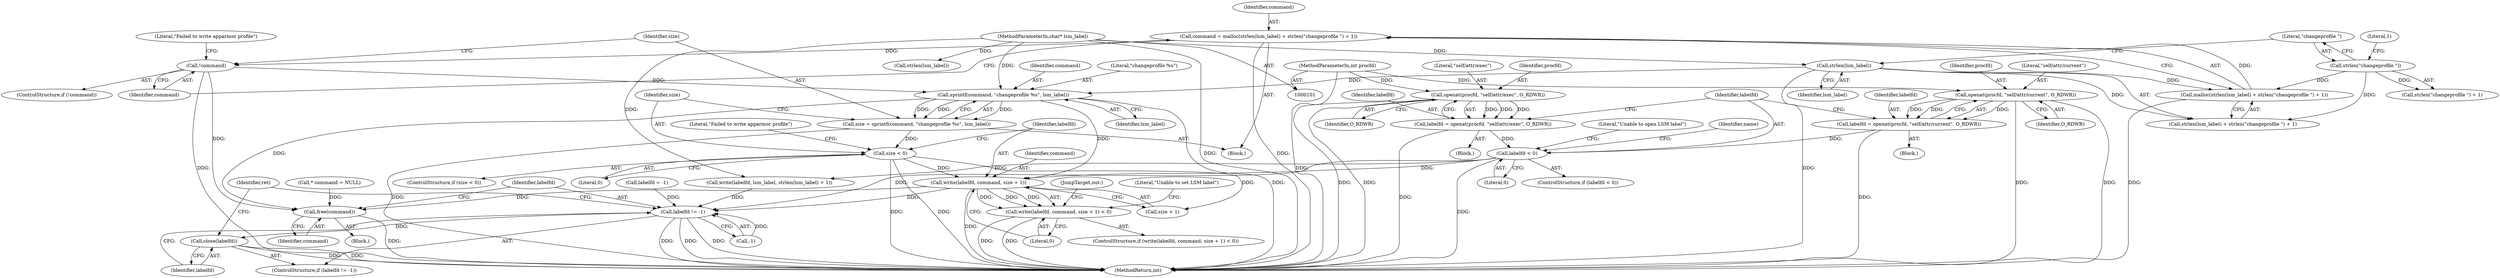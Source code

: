 digraph "1_lxc_81f466d05f2a89cb4f122ef7f593ff3f279b165c_0@del" {
"1000224" [label="(Call,write(labelfd, command, size + 1))"];
"1000164" [label="(Call,labelfd < 0)"];
"1000157" [label="(Call,labelfd = openat(procfd, \"self/attr/current\", O_RDWR))"];
"1000159" [label="(Call,openat(procfd, \"self/attr/current\", O_RDWR))"];
"1000102" [label="(MethodParameterIn,int procfd)"];
"1000149" [label="(Call,labelfd = openat(procfd, \"self/attr/exec\", O_RDWR))"];
"1000151" [label="(Call,openat(procfd, \"self/attr/exec\", O_RDWR))"];
"1000206" [label="(Call,sprintf(command, \"changeprofile %s\", lsm_label))"];
"1000194" [label="(Call,!command)"];
"1000183" [label="(Call,command = malloc(strlen(lsm_label) + strlen(\"changeprofile \") + 1))"];
"1000185" [label="(Call,malloc(strlen(lsm_label) + strlen(\"changeprofile \") + 1))"];
"1000187" [label="(Call,strlen(lsm_label))"];
"1000104" [label="(MethodParameterIn,char* lsm_label)"];
"1000190" [label="(Call,strlen(\"changeprofile \"))"];
"1000211" [label="(Call,size < 0)"];
"1000204" [label="(Call,size = sprintf(command, \"changeprofile %s\", lsm_label))"];
"1000223" [label="(Call,write(labelfd, command, size + 1) < 0)"];
"1000276" [label="(Call,free(command))"];
"1000279" [label="(Call,labelfd != -1)"];
"1000283" [label="(Call,close(labelfd))"];
"1000208" [label="(Literal,\"changeprofile %s\")"];
"1000187" [label="(Call,strlen(lsm_label))"];
"1000149" [label="(Call,labelfd = openat(procfd, \"self/attr/exec\", O_RDWR))"];
"1000185" [label="(Call,malloc(strlen(lsm_label) + strlen(\"changeprofile \") + 1))"];
"1000204" [label="(Call,size = sprintf(command, \"changeprofile %s\", lsm_label))"];
"1000193" [label="(ControlStructure,if (!command))"];
"1000190" [label="(Call,strlen(\"changeprofile \"))"];
"1000225" [label="(Identifier,labelfd)"];
"1000275" [label="(JumpTarget,out:)"];
"1000169" [label="(Literal,\"Unable to open LSM label\")"];
"1000213" [label="(Literal,0)"];
"1000183" [label="(Call,command = malloc(strlen(lsm_label) + strlen(\"changeprofile \") + 1))"];
"1000276" [label="(Call,free(command))"];
"1000163" [label="(ControlStructure,if (labelfd < 0))"];
"1000277" [label="(Identifier,command)"];
"1000211" [label="(Call,size < 0)"];
"1000253" [label="(Call,strlen(lsm_label))"];
"1000165" [label="(Identifier,labelfd)"];
"1000162" [label="(Identifier,O_RDWR)"];
"1000192" [label="(Literal,1)"];
"1000107" [label="(Call,labelfd = -1)"];
"1000227" [label="(Call,size + 1)"];
"1000230" [label="(Literal,0)"];
"1000205" [label="(Identifier,size)"];
"1000117" [label="(Call,* command = NULL)"];
"1000284" [label="(Identifier,labelfd)"];
"1000223" [label="(Call,write(labelfd, command, size + 1) < 0)"];
"1000153" [label="(Literal,\"self/attr/exec\")"];
"1000150" [label="(Identifier,labelfd)"];
"1000191" [label="(Literal,\"changeprofile \")"];
"1000189" [label="(Call,strlen(\"changeprofile \") + 1)"];
"1000283" [label="(Call,close(labelfd))"];
"1000181" [label="(Block,)"];
"1000160" [label="(Identifier,procfd)"];
"1000195" [label="(Identifier,command)"];
"1000164" [label="(Call,labelfd < 0)"];
"1000151" [label="(Call,openat(procfd, \"self/attr/exec\", O_RDWR))"];
"1000226" [label="(Identifier,command)"];
"1000161" [label="(Literal,\"self/attr/current\")"];
"1000156" [label="(Block,)"];
"1000209" [label="(Identifier,lsm_label)"];
"1000166" [label="(Literal,0)"];
"1000184" [label="(Identifier,command)"];
"1000188" [label="(Identifier,lsm_label)"];
"1000102" [label="(MethodParameterIn,int procfd)"];
"1000186" [label="(Call,strlen(lsm_label) + strlen(\"changeprofile \") + 1)"];
"1000212" [label="(Identifier,size)"];
"1000198" [label="(Literal,\"Failed to write apparmor profile\")"];
"1000154" [label="(Identifier,O_RDWR)"];
"1000286" [label="(Identifier,ret)"];
"1000194" [label="(Call,!command)"];
"1000152" [label="(Identifier,procfd)"];
"1000224" [label="(Call,write(labelfd, command, size + 1))"];
"1000105" [label="(Block,)"];
"1000233" [label="(Literal,\"Unable to set LSM label\")"];
"1000104" [label="(MethodParameterIn,char* lsm_label)"];
"1000287" [label="(MethodReturn,int)"];
"1000280" [label="(Identifier,labelfd)"];
"1000148" [label="(Block,)"];
"1000206" [label="(Call,sprintf(command, \"changeprofile %s\", lsm_label))"];
"1000210" [label="(ControlStructure,if (size < 0))"];
"1000222" [label="(ControlStructure,if (write(labelfd, command, size + 1) < 0))"];
"1000278" [label="(ControlStructure,if (labelfd != -1))"];
"1000159" [label="(Call,openat(procfd, \"self/attr/current\", O_RDWR))"];
"1000281" [label="(Call,-1)"];
"1000157" [label="(Call,labelfd = openat(procfd, \"self/attr/current\", O_RDWR))"];
"1000158" [label="(Identifier,labelfd)"];
"1000279" [label="(Call,labelfd != -1)"];
"1000178" [label="(Identifier,name)"];
"1000216" [label="(Literal,\"Failed to write apparmor profile\")"];
"1000249" [label="(Call,write(labelfd, lsm_label, strlen(lsm_label) + 1))"];
"1000207" [label="(Identifier,command)"];
"1000224" -> "1000223"  [label="AST: "];
"1000224" -> "1000227"  [label="CFG: "];
"1000225" -> "1000224"  [label="AST: "];
"1000226" -> "1000224"  [label="AST: "];
"1000227" -> "1000224"  [label="AST: "];
"1000230" -> "1000224"  [label="CFG: "];
"1000224" -> "1000287"  [label="DDG: "];
"1000224" -> "1000223"  [label="DDG: "];
"1000224" -> "1000223"  [label="DDG: "];
"1000224" -> "1000223"  [label="DDG: "];
"1000164" -> "1000224"  [label="DDG: "];
"1000206" -> "1000224"  [label="DDG: "];
"1000211" -> "1000224"  [label="DDG: "];
"1000224" -> "1000276"  [label="DDG: "];
"1000224" -> "1000279"  [label="DDG: "];
"1000164" -> "1000163"  [label="AST: "];
"1000164" -> "1000166"  [label="CFG: "];
"1000165" -> "1000164"  [label="AST: "];
"1000166" -> "1000164"  [label="AST: "];
"1000169" -> "1000164"  [label="CFG: "];
"1000178" -> "1000164"  [label="CFG: "];
"1000164" -> "1000287"  [label="DDG: "];
"1000157" -> "1000164"  [label="DDG: "];
"1000149" -> "1000164"  [label="DDG: "];
"1000164" -> "1000249"  [label="DDG: "];
"1000164" -> "1000279"  [label="DDG: "];
"1000157" -> "1000156"  [label="AST: "];
"1000157" -> "1000159"  [label="CFG: "];
"1000158" -> "1000157"  [label="AST: "];
"1000159" -> "1000157"  [label="AST: "];
"1000165" -> "1000157"  [label="CFG: "];
"1000157" -> "1000287"  [label="DDG: "];
"1000159" -> "1000157"  [label="DDG: "];
"1000159" -> "1000157"  [label="DDG: "];
"1000159" -> "1000157"  [label="DDG: "];
"1000159" -> "1000162"  [label="CFG: "];
"1000160" -> "1000159"  [label="AST: "];
"1000161" -> "1000159"  [label="AST: "];
"1000162" -> "1000159"  [label="AST: "];
"1000159" -> "1000287"  [label="DDG: "];
"1000159" -> "1000287"  [label="DDG: "];
"1000102" -> "1000159"  [label="DDG: "];
"1000102" -> "1000101"  [label="AST: "];
"1000102" -> "1000287"  [label="DDG: "];
"1000102" -> "1000151"  [label="DDG: "];
"1000149" -> "1000148"  [label="AST: "];
"1000149" -> "1000151"  [label="CFG: "];
"1000150" -> "1000149"  [label="AST: "];
"1000151" -> "1000149"  [label="AST: "];
"1000165" -> "1000149"  [label="CFG: "];
"1000149" -> "1000287"  [label="DDG: "];
"1000151" -> "1000149"  [label="DDG: "];
"1000151" -> "1000149"  [label="DDG: "];
"1000151" -> "1000149"  [label="DDG: "];
"1000151" -> "1000154"  [label="CFG: "];
"1000152" -> "1000151"  [label="AST: "];
"1000153" -> "1000151"  [label="AST: "];
"1000154" -> "1000151"  [label="AST: "];
"1000151" -> "1000287"  [label="DDG: "];
"1000151" -> "1000287"  [label="DDG: "];
"1000206" -> "1000204"  [label="AST: "];
"1000206" -> "1000209"  [label="CFG: "];
"1000207" -> "1000206"  [label="AST: "];
"1000208" -> "1000206"  [label="AST: "];
"1000209" -> "1000206"  [label="AST: "];
"1000204" -> "1000206"  [label="CFG: "];
"1000206" -> "1000287"  [label="DDG: "];
"1000206" -> "1000204"  [label="DDG: "];
"1000206" -> "1000204"  [label="DDG: "];
"1000206" -> "1000204"  [label="DDG: "];
"1000194" -> "1000206"  [label="DDG: "];
"1000187" -> "1000206"  [label="DDG: "];
"1000104" -> "1000206"  [label="DDG: "];
"1000206" -> "1000276"  [label="DDG: "];
"1000194" -> "1000193"  [label="AST: "];
"1000194" -> "1000195"  [label="CFG: "];
"1000195" -> "1000194"  [label="AST: "];
"1000198" -> "1000194"  [label="CFG: "];
"1000205" -> "1000194"  [label="CFG: "];
"1000194" -> "1000287"  [label="DDG: "];
"1000183" -> "1000194"  [label="DDG: "];
"1000194" -> "1000276"  [label="DDG: "];
"1000183" -> "1000181"  [label="AST: "];
"1000183" -> "1000185"  [label="CFG: "];
"1000184" -> "1000183"  [label="AST: "];
"1000185" -> "1000183"  [label="AST: "];
"1000195" -> "1000183"  [label="CFG: "];
"1000183" -> "1000287"  [label="DDG: "];
"1000185" -> "1000183"  [label="DDG: "];
"1000185" -> "1000186"  [label="CFG: "];
"1000186" -> "1000185"  [label="AST: "];
"1000185" -> "1000287"  [label="DDG: "];
"1000187" -> "1000185"  [label="DDG: "];
"1000190" -> "1000185"  [label="DDG: "];
"1000187" -> "1000186"  [label="AST: "];
"1000187" -> "1000188"  [label="CFG: "];
"1000188" -> "1000187"  [label="AST: "];
"1000191" -> "1000187"  [label="CFG: "];
"1000187" -> "1000287"  [label="DDG: "];
"1000187" -> "1000186"  [label="DDG: "];
"1000104" -> "1000187"  [label="DDG: "];
"1000104" -> "1000101"  [label="AST: "];
"1000104" -> "1000287"  [label="DDG: "];
"1000104" -> "1000249"  [label="DDG: "];
"1000104" -> "1000253"  [label="DDG: "];
"1000190" -> "1000189"  [label="AST: "];
"1000190" -> "1000191"  [label="CFG: "];
"1000191" -> "1000190"  [label="AST: "];
"1000192" -> "1000190"  [label="CFG: "];
"1000190" -> "1000186"  [label="DDG: "];
"1000190" -> "1000189"  [label="DDG: "];
"1000211" -> "1000210"  [label="AST: "];
"1000211" -> "1000213"  [label="CFG: "];
"1000212" -> "1000211"  [label="AST: "];
"1000213" -> "1000211"  [label="AST: "];
"1000216" -> "1000211"  [label="CFG: "];
"1000225" -> "1000211"  [label="CFG: "];
"1000211" -> "1000287"  [label="DDG: "];
"1000211" -> "1000287"  [label="DDG: "];
"1000204" -> "1000211"  [label="DDG: "];
"1000211" -> "1000227"  [label="DDG: "];
"1000204" -> "1000181"  [label="AST: "];
"1000205" -> "1000204"  [label="AST: "];
"1000212" -> "1000204"  [label="CFG: "];
"1000204" -> "1000287"  [label="DDG: "];
"1000223" -> "1000222"  [label="AST: "];
"1000223" -> "1000230"  [label="CFG: "];
"1000230" -> "1000223"  [label="AST: "];
"1000233" -> "1000223"  [label="CFG: "];
"1000275" -> "1000223"  [label="CFG: "];
"1000223" -> "1000287"  [label="DDG: "];
"1000223" -> "1000287"  [label="DDG: "];
"1000276" -> "1000105"  [label="AST: "];
"1000276" -> "1000277"  [label="CFG: "];
"1000277" -> "1000276"  [label="AST: "];
"1000280" -> "1000276"  [label="CFG: "];
"1000276" -> "1000287"  [label="DDG: "];
"1000117" -> "1000276"  [label="DDG: "];
"1000279" -> "1000278"  [label="AST: "];
"1000279" -> "1000281"  [label="CFG: "];
"1000280" -> "1000279"  [label="AST: "];
"1000281" -> "1000279"  [label="AST: "];
"1000284" -> "1000279"  [label="CFG: "];
"1000286" -> "1000279"  [label="CFG: "];
"1000279" -> "1000287"  [label="DDG: "];
"1000279" -> "1000287"  [label="DDG: "];
"1000279" -> "1000287"  [label="DDG: "];
"1000107" -> "1000279"  [label="DDG: "];
"1000249" -> "1000279"  [label="DDG: "];
"1000281" -> "1000279"  [label="DDG: "];
"1000279" -> "1000283"  [label="DDG: "];
"1000283" -> "1000278"  [label="AST: "];
"1000283" -> "1000284"  [label="CFG: "];
"1000284" -> "1000283"  [label="AST: "];
"1000286" -> "1000283"  [label="CFG: "];
"1000283" -> "1000287"  [label="DDG: "];
"1000283" -> "1000287"  [label="DDG: "];
}
